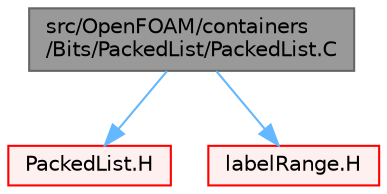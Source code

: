 digraph "src/OpenFOAM/containers/Bits/PackedList/PackedList.C"
{
 // LATEX_PDF_SIZE
  bgcolor="transparent";
  edge [fontname=Helvetica,fontsize=10,labelfontname=Helvetica,labelfontsize=10];
  node [fontname=Helvetica,fontsize=10,shape=box,height=0.2,width=0.4];
  Node1 [id="Node000001",label="src/OpenFOAM/containers\l/Bits/PackedList/PackedList.C",height=0.2,width=0.4,color="gray40", fillcolor="grey60", style="filled", fontcolor="black",tooltip=" "];
  Node1 -> Node2 [id="edge1_Node000001_Node000002",color="steelblue1",style="solid",tooltip=" "];
  Node2 [id="Node000002",label="PackedList.H",height=0.2,width=0.4,color="red", fillcolor="#FFF0F0", style="filled",URL="$PackedList_8H.html",tooltip=" "];
  Node1 -> Node108 [id="edge2_Node000001_Node000108",color="steelblue1",style="solid",tooltip=" "];
  Node108 [id="Node000108",label="labelRange.H",height=0.2,width=0.4,color="red", fillcolor="#FFF0F0", style="filled",URL="$labelRange_8H.html",tooltip=" "];
}
